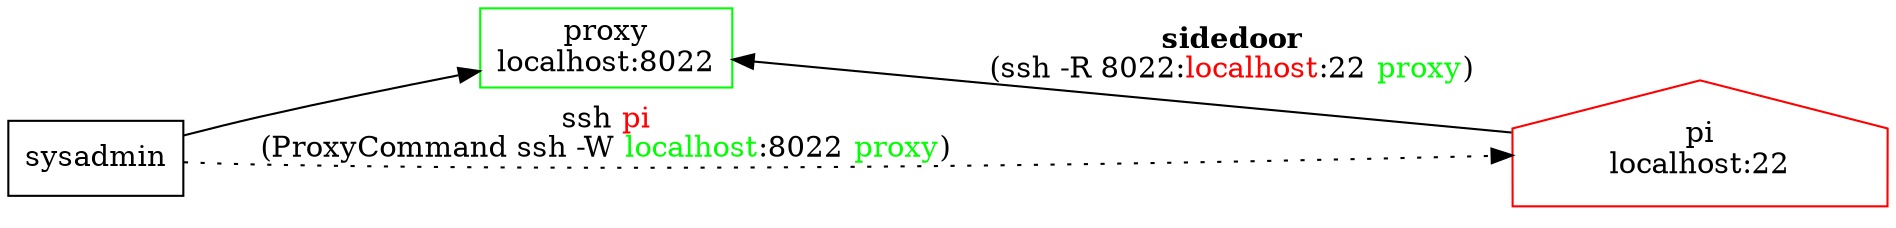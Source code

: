digraph {
    graph [rankdir=LR];
    node [shape=box];
    user [label="sysadmin"];
    proxy [label="proxy\nlocalhost:8022", color=green];
    pi [label="pi\nlocalhost:22", shape=house, color=red];
    user -> proxy;
    proxy -> pi [dir=back, label=<
<B>sidedoor</B><BR/>(ssh -R
 8022:<FONT COLOR="red">localhost</FONT>:22
 <FONT COLOR="green">proxy</FONT>)>];
    user -> pi [style=dotted, label=<
ssh <FONT COLOR="red">pi</FONT><BR/>(ProxyCommand ssh -W
 <FONT COLOR="green">localhost</FONT>:8022
 <FONT COLOR="green">proxy</FONT>)>];
}
